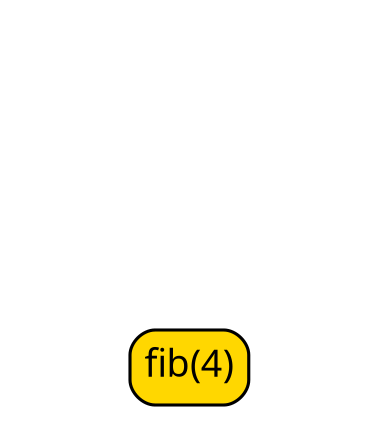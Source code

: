 digraph "STEP1"
{
  overlap = false;
  splines = true;
  ranksep = 0.5;
  graph [pad="0.2"; nodesep="0.5"];
  edge [arrowhead=vee,arrowsize=0.8];


  node [shape=box,fontname="SF Mono",fontsize=18];

  {node [shape=box,label="fib(4)",fillcolor=gold,penwidth=1.5,style="filled,rounded",shape=box,margin="0.1,0.1"] "fib_4"}
  {node [shape=box,label="fib(3)",group=B,style=invis] "fib_3"}
  {node [shape=box,label="fib(2)",group=A,style=invis] "fib_2"}
  {node [shape=box,label="fib(1)",group=B,style=invis] "fib_1"}
  {node [shape=box,label="fib(0)",group=A,style=invis] "fib_0"}

  {rank = sink; "fib_4"}
  {rank = source; "fib_0"; "fib_1"}
  {rank = same; "fib_2"; "fib_3"}

  "fib_3" -> "fib_4" [style="invis"];
  "fib_2" -> "fib_4" [style="invis"];
  "fib_2" -> "fib_3" [style="invis"];
  "fib_1" -> "fib_3" [style="invis"];
  "fib_1" -> "fib_2" [style="invis"];
  "fib_0" -> "fib_2" [style="invis"];
}
